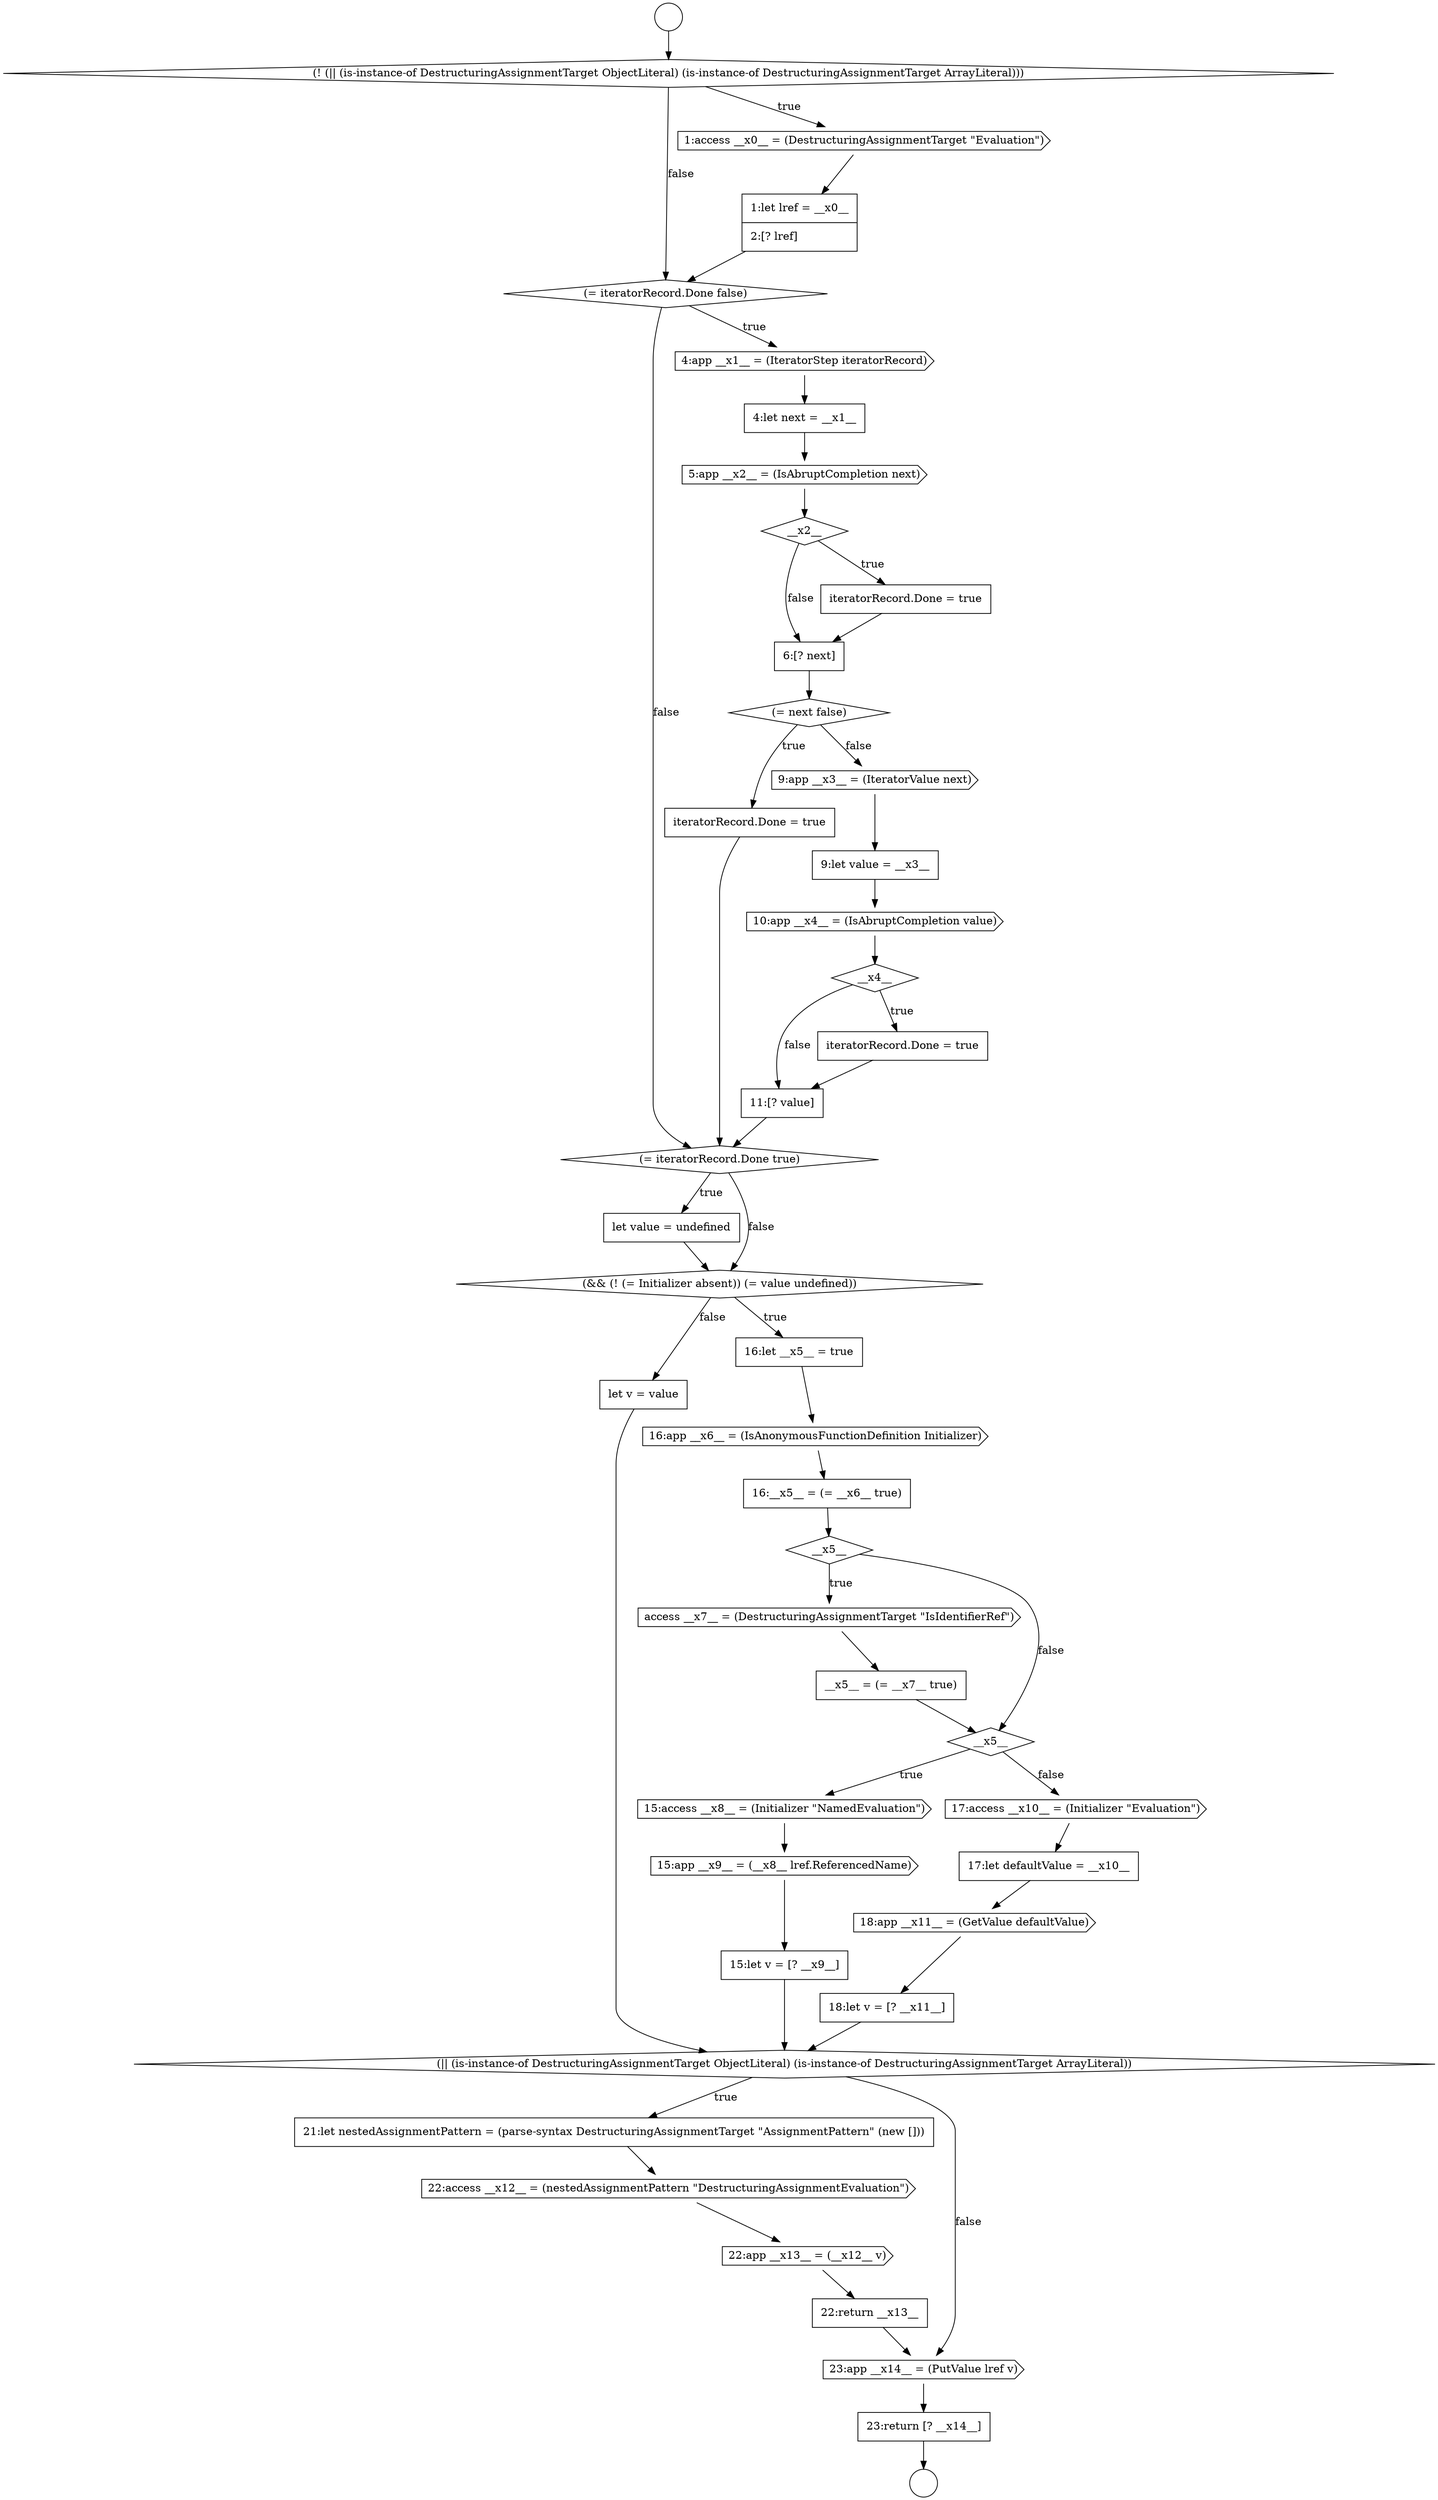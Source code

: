 digraph {
  node5999 [shape=none, margin=0, label=<<font color="black">
    <table border="0" cellborder="1" cellspacing="0" cellpadding="10">
      <tr><td align="left">17:let defaultValue = __x10__</td></tr>
    </table>
  </font>> color="black" fillcolor="white" style=filled]
  node5982 [shape=diamond, label=<<font color="black">__x4__</font>> color="black" fillcolor="white" style=filled]
  node5967 [shape=diamond, label=<<font color="black">(! (|| (is-instance-of DestructuringAssignmentTarget ObjectLiteral) (is-instance-of DestructuringAssignmentTarget ArrayLiteral)))</font>> color="black" fillcolor="white" style=filled]
  node5974 [shape=diamond, label=<<font color="black">__x2__</font>> color="black" fillcolor="white" style=filled]
  node5970 [shape=diamond, label=<<font color="black">(= iteratorRecord.Done false)</font>> color="black" fillcolor="white" style=filled]
  node5968 [shape=cds, label=<<font color="black">1:access __x0__ = (DestructuringAssignmentTarget &quot;Evaluation&quot;)</font>> color="black" fillcolor="white" style=filled]
  node6000 [shape=cds, label=<<font color="black">18:app __x11__ = (GetValue defaultValue)</font>> color="black" fillcolor="white" style=filled]
  node5978 [shape=none, margin=0, label=<<font color="black">
    <table border="0" cellborder="1" cellspacing="0" cellpadding="10">
      <tr><td align="left">iteratorRecord.Done = true</td></tr>
    </table>
  </font>> color="black" fillcolor="white" style=filled]
  node5992 [shape=cds, label=<<font color="black">access __x7__ = (DestructuringAssignmentTarget &quot;IsIdentifierRef&quot;)</font>> color="black" fillcolor="white" style=filled]
  node5984 [shape=none, margin=0, label=<<font color="black">
    <table border="0" cellborder="1" cellspacing="0" cellpadding="10">
      <tr><td align="left">11:[? value]</td></tr>
    </table>
  </font>> color="black" fillcolor="white" style=filled]
  node5972 [shape=none, margin=0, label=<<font color="black">
    <table border="0" cellborder="1" cellspacing="0" cellpadding="10">
      <tr><td align="left">4:let next = __x1__</td></tr>
    </table>
  </font>> color="black" fillcolor="white" style=filled]
  node5976 [shape=none, margin=0, label=<<font color="black">
    <table border="0" cellborder="1" cellspacing="0" cellpadding="10">
      <tr><td align="left">6:[? next]</td></tr>
    </table>
  </font>> color="black" fillcolor="white" style=filled]
  node5980 [shape=none, margin=0, label=<<font color="black">
    <table border="0" cellborder="1" cellspacing="0" cellpadding="10">
      <tr><td align="left">9:let value = __x3__</td></tr>
    </table>
  </font>> color="black" fillcolor="white" style=filled]
  node5995 [shape=cds, label=<<font color="black">15:access __x8__ = (Initializer &quot;NamedEvaluation&quot;)</font>> color="black" fillcolor="white" style=filled]
  node5998 [shape=cds, label=<<font color="black">17:access __x10__ = (Initializer &quot;Evaluation&quot;)</font>> color="black" fillcolor="white" style=filled]
  node6003 [shape=diamond, label=<<font color="black">(|| (is-instance-of DestructuringAssignmentTarget ObjectLiteral) (is-instance-of DestructuringAssignmentTarget ArrayLiteral))</font>> color="black" fillcolor="white" style=filled]
  node5990 [shape=none, margin=0, label=<<font color="black">
    <table border="0" cellborder="1" cellspacing="0" cellpadding="10">
      <tr><td align="left">16:__x5__ = (= __x6__ true)</td></tr>
    </table>
  </font>> color="black" fillcolor="white" style=filled]
  node5975 [shape=none, margin=0, label=<<font color="black">
    <table border="0" cellborder="1" cellspacing="0" cellpadding="10">
      <tr><td align="left">iteratorRecord.Done = true</td></tr>
    </table>
  </font>> color="black" fillcolor="white" style=filled]
  node5986 [shape=none, margin=0, label=<<font color="black">
    <table border="0" cellborder="1" cellspacing="0" cellpadding="10">
      <tr><td align="left">let value = undefined</td></tr>
    </table>
  </font>> color="black" fillcolor="white" style=filled]
  node5977 [shape=diamond, label=<<font color="black">(= next false)</font>> color="black" fillcolor="white" style=filled]
  node6009 [shape=none, margin=0, label=<<font color="black">
    <table border="0" cellborder="1" cellspacing="0" cellpadding="10">
      <tr><td align="left">23:return [? __x14__]</td></tr>
    </table>
  </font>> color="black" fillcolor="white" style=filled]
  node6006 [shape=cds, label=<<font color="black">22:app __x13__ = (__x12__ v)</font>> color="black" fillcolor="white" style=filled]
  node5989 [shape=cds, label=<<font color="black">16:app __x6__ = (IsAnonymousFunctionDefinition Initializer)</font>> color="black" fillcolor="white" style=filled]
  node6002 [shape=none, margin=0, label=<<font color="black">
    <table border="0" cellborder="1" cellspacing="0" cellpadding="10">
      <tr><td align="left">let v = value</td></tr>
    </table>
  </font>> color="black" fillcolor="white" style=filled]
  node5985 [shape=diamond, label=<<font color="black">(= iteratorRecord.Done true)</font>> color="black" fillcolor="white" style=filled]
  node5983 [shape=none, margin=0, label=<<font color="black">
    <table border="0" cellborder="1" cellspacing="0" cellpadding="10">
      <tr><td align="left">iteratorRecord.Done = true</td></tr>
    </table>
  </font>> color="black" fillcolor="white" style=filled]
  node5988 [shape=none, margin=0, label=<<font color="black">
    <table border="0" cellborder="1" cellspacing="0" cellpadding="10">
      <tr><td align="left">16:let __x5__ = true</td></tr>
    </table>
  </font>> color="black" fillcolor="white" style=filled]
  node5993 [shape=none, margin=0, label=<<font color="black">
    <table border="0" cellborder="1" cellspacing="0" cellpadding="10">
      <tr><td align="left">__x5__ = (= __x7__ true)</td></tr>
    </table>
  </font>> color="black" fillcolor="white" style=filled]
  node5973 [shape=cds, label=<<font color="black">5:app __x2__ = (IsAbruptCompletion next)</font>> color="black" fillcolor="white" style=filled]
  node6005 [shape=cds, label=<<font color="black">22:access __x12__ = (nestedAssignmentPattern &quot;DestructuringAssignmentEvaluation&quot;)</font>> color="black" fillcolor="white" style=filled]
  node5996 [shape=cds, label=<<font color="black">15:app __x9__ = (__x8__ lref.ReferencedName)</font>> color="black" fillcolor="white" style=filled]
  node5969 [shape=none, margin=0, label=<<font color="black">
    <table border="0" cellborder="1" cellspacing="0" cellpadding="10">
      <tr><td align="left">1:let lref = __x0__</td></tr>
      <tr><td align="left">2:[? lref]</td></tr>
    </table>
  </font>> color="black" fillcolor="white" style=filled]
  node6001 [shape=none, margin=0, label=<<font color="black">
    <table border="0" cellborder="1" cellspacing="0" cellpadding="10">
      <tr><td align="left">18:let v = [? __x11__]</td></tr>
    </table>
  </font>> color="black" fillcolor="white" style=filled]
  node5979 [shape=cds, label=<<font color="black">9:app __x3__ = (IteratorValue next)</font>> color="black" fillcolor="white" style=filled]
  node5965 [shape=circle label=" " color="black" fillcolor="white" style=filled]
  node5997 [shape=none, margin=0, label=<<font color="black">
    <table border="0" cellborder="1" cellspacing="0" cellpadding="10">
      <tr><td align="left">15:let v = [? __x9__]</td></tr>
    </table>
  </font>> color="black" fillcolor="white" style=filled]
  node6004 [shape=none, margin=0, label=<<font color="black">
    <table border="0" cellborder="1" cellspacing="0" cellpadding="10">
      <tr><td align="left">21:let nestedAssignmentPattern = (parse-syntax DestructuringAssignmentTarget &quot;AssignmentPattern&quot; (new []))</td></tr>
    </table>
  </font>> color="black" fillcolor="white" style=filled]
  node5994 [shape=diamond, label=<<font color="black">__x5__</font>> color="black" fillcolor="white" style=filled]
  node5987 [shape=diamond, label=<<font color="black">(&amp;&amp; (! (= Initializer absent)) (= value undefined))</font>> color="black" fillcolor="white" style=filled]
  node6008 [shape=cds, label=<<font color="black">23:app __x14__ = (PutValue lref v)</font>> color="black" fillcolor="white" style=filled]
  node5991 [shape=diamond, label=<<font color="black">__x5__</font>> color="black" fillcolor="white" style=filled]
  node5981 [shape=cds, label=<<font color="black">10:app __x4__ = (IsAbruptCompletion value)</font>> color="black" fillcolor="white" style=filled]
  node5966 [shape=circle label=" " color="black" fillcolor="white" style=filled]
  node5971 [shape=cds, label=<<font color="black">4:app __x1__ = (IteratorStep iteratorRecord)</font>> color="black" fillcolor="white" style=filled]
  node6007 [shape=none, margin=0, label=<<font color="black">
    <table border="0" cellborder="1" cellspacing="0" cellpadding="10">
      <tr><td align="left">22:return __x13__</td></tr>
    </table>
  </font>> color="black" fillcolor="white" style=filled]
  node5980 -> node5981 [ color="black"]
  node5994 -> node5995 [label=<<font color="black">true</font>> color="black"]
  node5994 -> node5998 [label=<<font color="black">false</font>> color="black"]
  node5993 -> node5994 [ color="black"]
  node5972 -> node5973 [ color="black"]
  node5997 -> node6003 [ color="black"]
  node6003 -> node6004 [label=<<font color="black">true</font>> color="black"]
  node6003 -> node6008 [label=<<font color="black">false</font>> color="black"]
  node5973 -> node5974 [ color="black"]
  node5991 -> node5992 [label=<<font color="black">true</font>> color="black"]
  node5991 -> node5994 [label=<<font color="black">false</font>> color="black"]
  node6000 -> node6001 [ color="black"]
  node6001 -> node6003 [ color="black"]
  node5995 -> node5996 [ color="black"]
  node5979 -> node5980 [ color="black"]
  node5971 -> node5972 [ color="black"]
  node5981 -> node5982 [ color="black"]
  node6006 -> node6007 [ color="black"]
  node5965 -> node5967 [ color="black"]
  node6004 -> node6005 [ color="black"]
  node5989 -> node5990 [ color="black"]
  node5968 -> node5969 [ color="black"]
  node5990 -> node5991 [ color="black"]
  node6007 -> node6008 [ color="black"]
  node5984 -> node5985 [ color="black"]
  node5969 -> node5970 [ color="black"]
  node5998 -> node5999 [ color="black"]
  node6002 -> node6003 [ color="black"]
  node5978 -> node5985 [ color="black"]
  node5988 -> node5989 [ color="black"]
  node5996 -> node5997 [ color="black"]
  node6005 -> node6006 [ color="black"]
  node6008 -> node6009 [ color="black"]
  node5983 -> node5984 [ color="black"]
  node5976 -> node5977 [ color="black"]
  node5970 -> node5971 [label=<<font color="black">true</font>> color="black"]
  node5970 -> node5985 [label=<<font color="black">false</font>> color="black"]
  node5986 -> node5987 [ color="black"]
  node5985 -> node5986 [label=<<font color="black">true</font>> color="black"]
  node5985 -> node5987 [label=<<font color="black">false</font>> color="black"]
  node5974 -> node5975 [label=<<font color="black">true</font>> color="black"]
  node5974 -> node5976 [label=<<font color="black">false</font>> color="black"]
  node6009 -> node5966 [ color="black"]
  node5987 -> node5988 [label=<<font color="black">true</font>> color="black"]
  node5987 -> node6002 [label=<<font color="black">false</font>> color="black"]
  node5999 -> node6000 [ color="black"]
  node5982 -> node5983 [label=<<font color="black">true</font>> color="black"]
  node5982 -> node5984 [label=<<font color="black">false</font>> color="black"]
  node5992 -> node5993 [ color="black"]
  node5975 -> node5976 [ color="black"]
  node5967 -> node5968 [label=<<font color="black">true</font>> color="black"]
  node5967 -> node5970 [label=<<font color="black">false</font>> color="black"]
  node5977 -> node5978 [label=<<font color="black">true</font>> color="black"]
  node5977 -> node5979 [label=<<font color="black">false</font>> color="black"]
}
